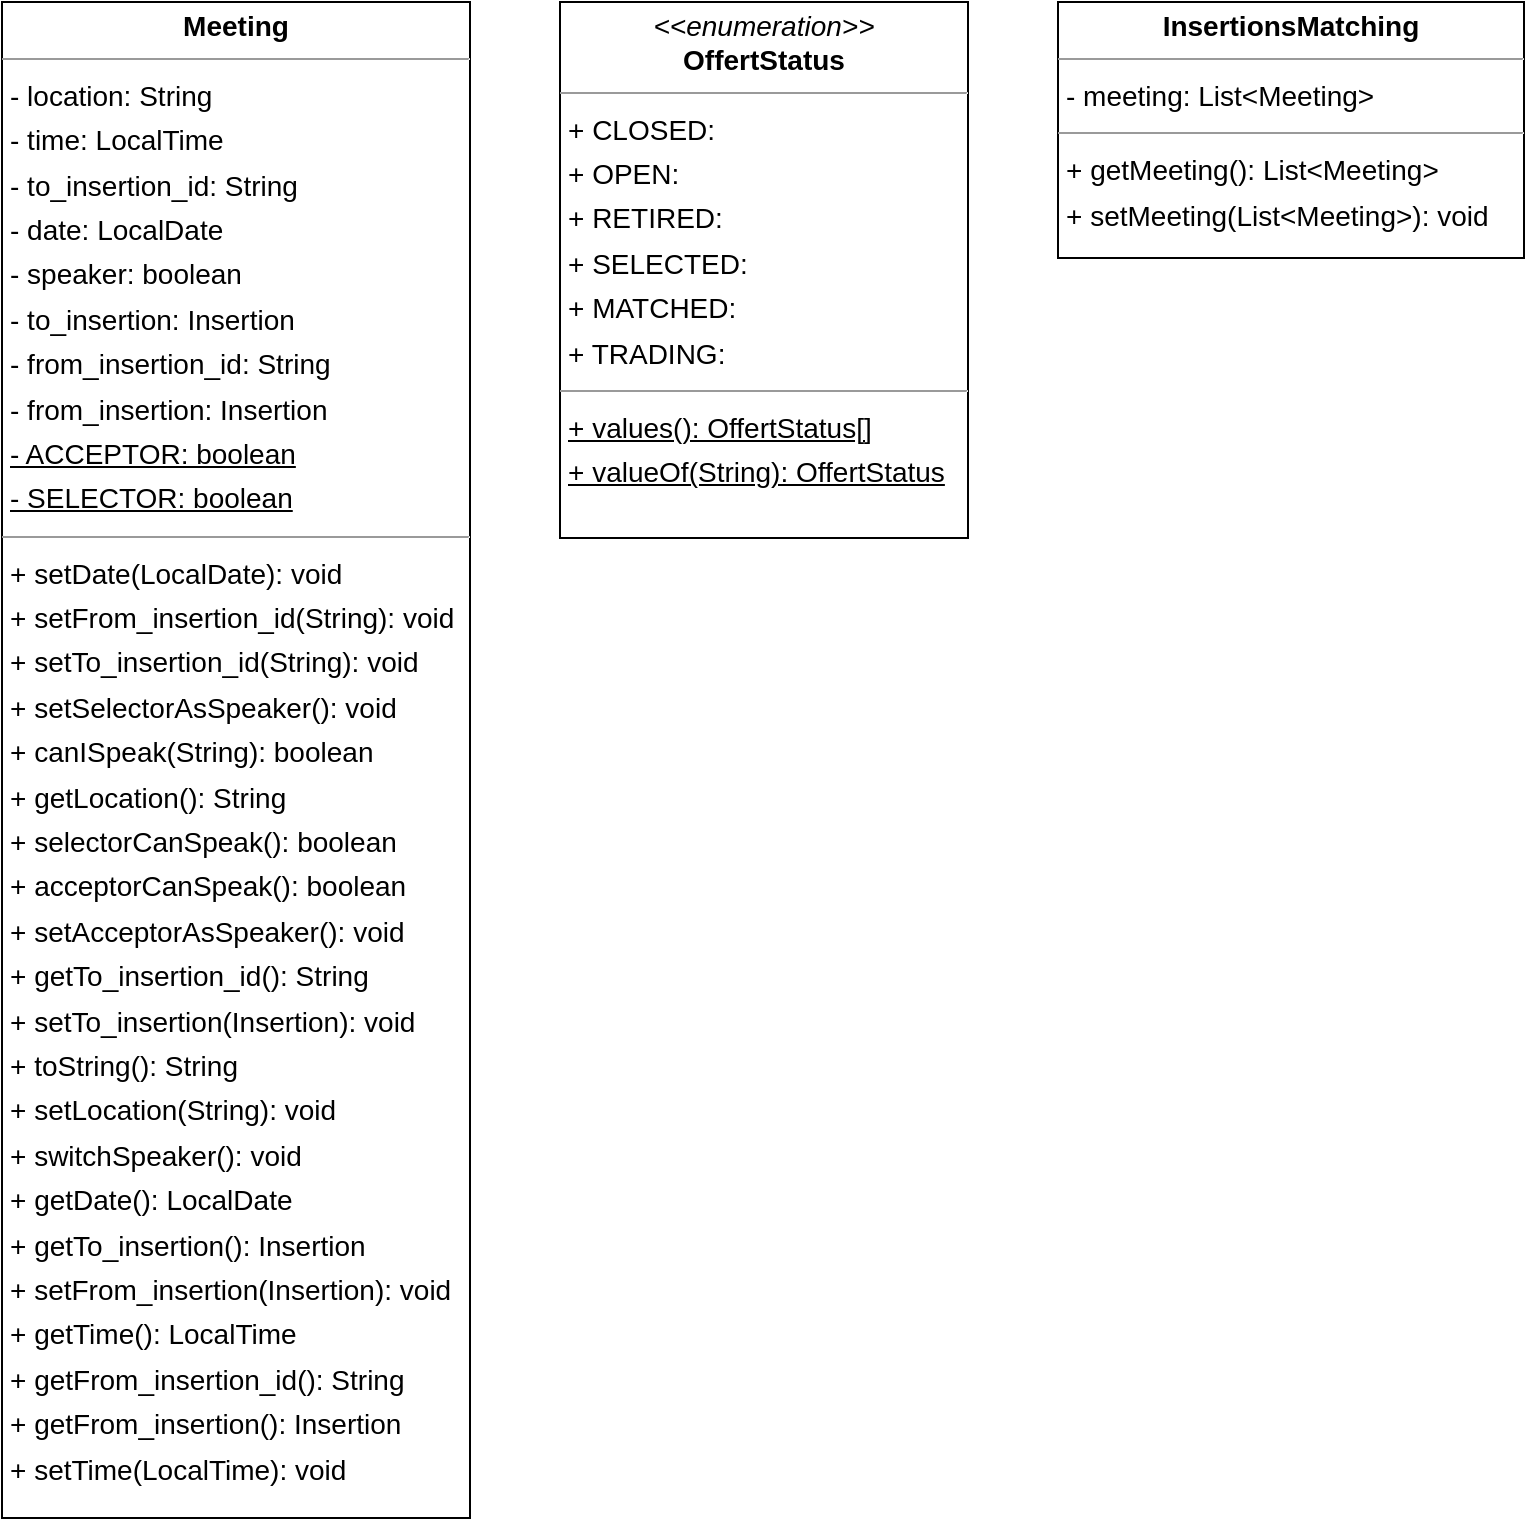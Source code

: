 <mxfile version="18.1.3" type="device"><diagram id="_2AMeWY_MRkkZVjoBQkL" name="Pagina-1"><mxGraphModel dx="1678" dy="1137" grid="1" gridSize="10" guides="1" tooltips="1" connect="1" arrows="1" fold="1" page="0" pageScale="1" pageWidth="827" pageHeight="1169" background="none" math="0" shadow="0"><root><mxCell id="0"/><mxCell id="1" parent="0"/><mxCell id="node2" value="&lt;p style=&quot;margin:0px;margin-top:4px;text-align:center;&quot;&gt;&lt;b&gt;InsertionsMatching&lt;/b&gt;&lt;/p&gt;&lt;hr size=&quot;1&quot;&gt;&lt;p style=&quot;margin:0 0 0 4px;line-height:1.6;&quot;&gt;- meeting: List&amp;lt;Meeting&amp;gt;&lt;/p&gt;&lt;hr size=&quot;1&quot;&gt;&lt;p style=&quot;margin:0 0 0 4px;line-height:1.6;&quot;&gt;+ getMeeting(): List&amp;lt;Meeting&amp;gt;&lt;br&gt;+ setMeeting(List&amp;lt;Meeting&amp;gt;): void&lt;/p&gt;" style="verticalAlign=top;align=left;overflow=fill;fontSize=14;fontFamily=Helvetica;html=1;rounded=0;shadow=0;comic=0;labelBackgroundColor=none;strokeWidth=1;" parent="1" vertex="1"><mxGeometry x="411" y="-358" width="233" height="128" as="geometry"/></mxCell><mxCell id="node0" value="&lt;p style=&quot;margin:0px;margin-top:4px;text-align:center;&quot;&gt;&lt;b&gt;Meeting&lt;/b&gt;&lt;/p&gt;&lt;hr size=&quot;1&quot;&gt;&lt;p style=&quot;margin:0 0 0 4px;line-height:1.6;&quot;&gt;- location: String&lt;br&gt;- time: LocalTime&lt;br&gt;- to_insertion_id: String&lt;br&gt;- date: LocalDate&lt;br&gt;- speaker: boolean&lt;br&gt;- to_insertion: Insertion&lt;br&gt;- from_insertion_id: String&lt;br&gt;- from_insertion: Insertion&lt;br&gt;&lt;u&gt;- ACCEPTOR: boolean&lt;/u&gt;&lt;/p&gt;&lt;p style=&quot;margin:0 0 0 4px;line-height:1.6;&quot;&gt;&lt;u&gt;- SELECTOR: boolean&lt;/u&gt;&lt;br&gt;&lt;/p&gt;&lt;hr size=&quot;1&quot;&gt;&lt;p style=&quot;margin:0 0 0 4px;line-height:1.6;&quot;&gt;+ setDate(LocalDate): void&lt;br&gt;+ setFrom_insertion_id(String): void&lt;br&gt;+ setTo_insertion_id(String): void&lt;br&gt;+ setSelectorAsSpeaker(): void&lt;br&gt;+ canISpeak(String): boolean&lt;br&gt;+ getLocation(): String&lt;br&gt;+ selectorCanSpeak(): boolean&lt;br&gt;+ acceptorCanSpeak(): boolean&lt;br&gt;+ setAcceptorAsSpeaker(): void&lt;br&gt;+ getTo_insertion_id(): String&lt;br&gt;+ setTo_insertion(Insertion): void&lt;br&gt;+ toString(): String&lt;br&gt;+ setLocation(String): void&lt;br&gt;+ switchSpeaker(): void&lt;br&gt;+ getDate(): LocalDate&lt;br&gt;+ getTo_insertion(): Insertion&lt;br&gt;+ setFrom_insertion(Insertion): void&lt;br&gt;+ getTime(): LocalTime&lt;br&gt;+ getFrom_insertion_id(): String&lt;br&gt;+ getFrom_insertion(): Insertion&lt;br&gt;+ setTime(LocalTime): void&lt;/p&gt;" style="verticalAlign=top;align=left;overflow=fill;fontSize=14;fontFamily=Helvetica;html=1;rounded=0;shadow=0;comic=0;labelBackgroundColor=none;strokeWidth=1;" parent="1" vertex="1"><mxGeometry x="-117" y="-358" width="234" height="758" as="geometry"/></mxCell><mxCell id="node1" value="&lt;p style=&quot;margin:0px;margin-top:4px;text-align:center;&quot;&gt;&lt;i&gt;&amp;lt;&amp;lt;enumeration&amp;gt;&amp;gt;&lt;/i&gt;&lt;br&gt;&lt;b&gt;OffertStatus&lt;/b&gt;&lt;/p&gt;&lt;hr size=&quot;1&quot;&gt;&lt;p style=&quot;margin:0 0 0 4px;line-height:1.6;&quot;&gt;+ CLOSED: &lt;br&gt;+ OPEN: &lt;br&gt;+ RETIRED: &lt;br&gt;+ SELECTED: &lt;br&gt;+ MATCHED: &lt;br&gt;+ TRADING: &lt;/p&gt;&lt;hr size=&quot;1&quot;&gt;&lt;p style=&quot;margin:0 0 0 4px;line-height:1.6;&quot;&gt;&lt;u&gt;+ values(): OffertStatus[]&lt;br&gt;+ valueOf(String): OffertStatus&lt;/u&gt;&lt;/p&gt;" style="verticalAlign=top;align=left;overflow=fill;fontSize=14;fontFamily=Helvetica;html=1;rounded=0;shadow=0;comic=0;labelBackgroundColor=none;strokeWidth=1;" parent="1" vertex="1"><mxGeometry x="162" y="-358" width="204" height="268" as="geometry"/></mxCell></root></mxGraphModel></diagram></mxfile>